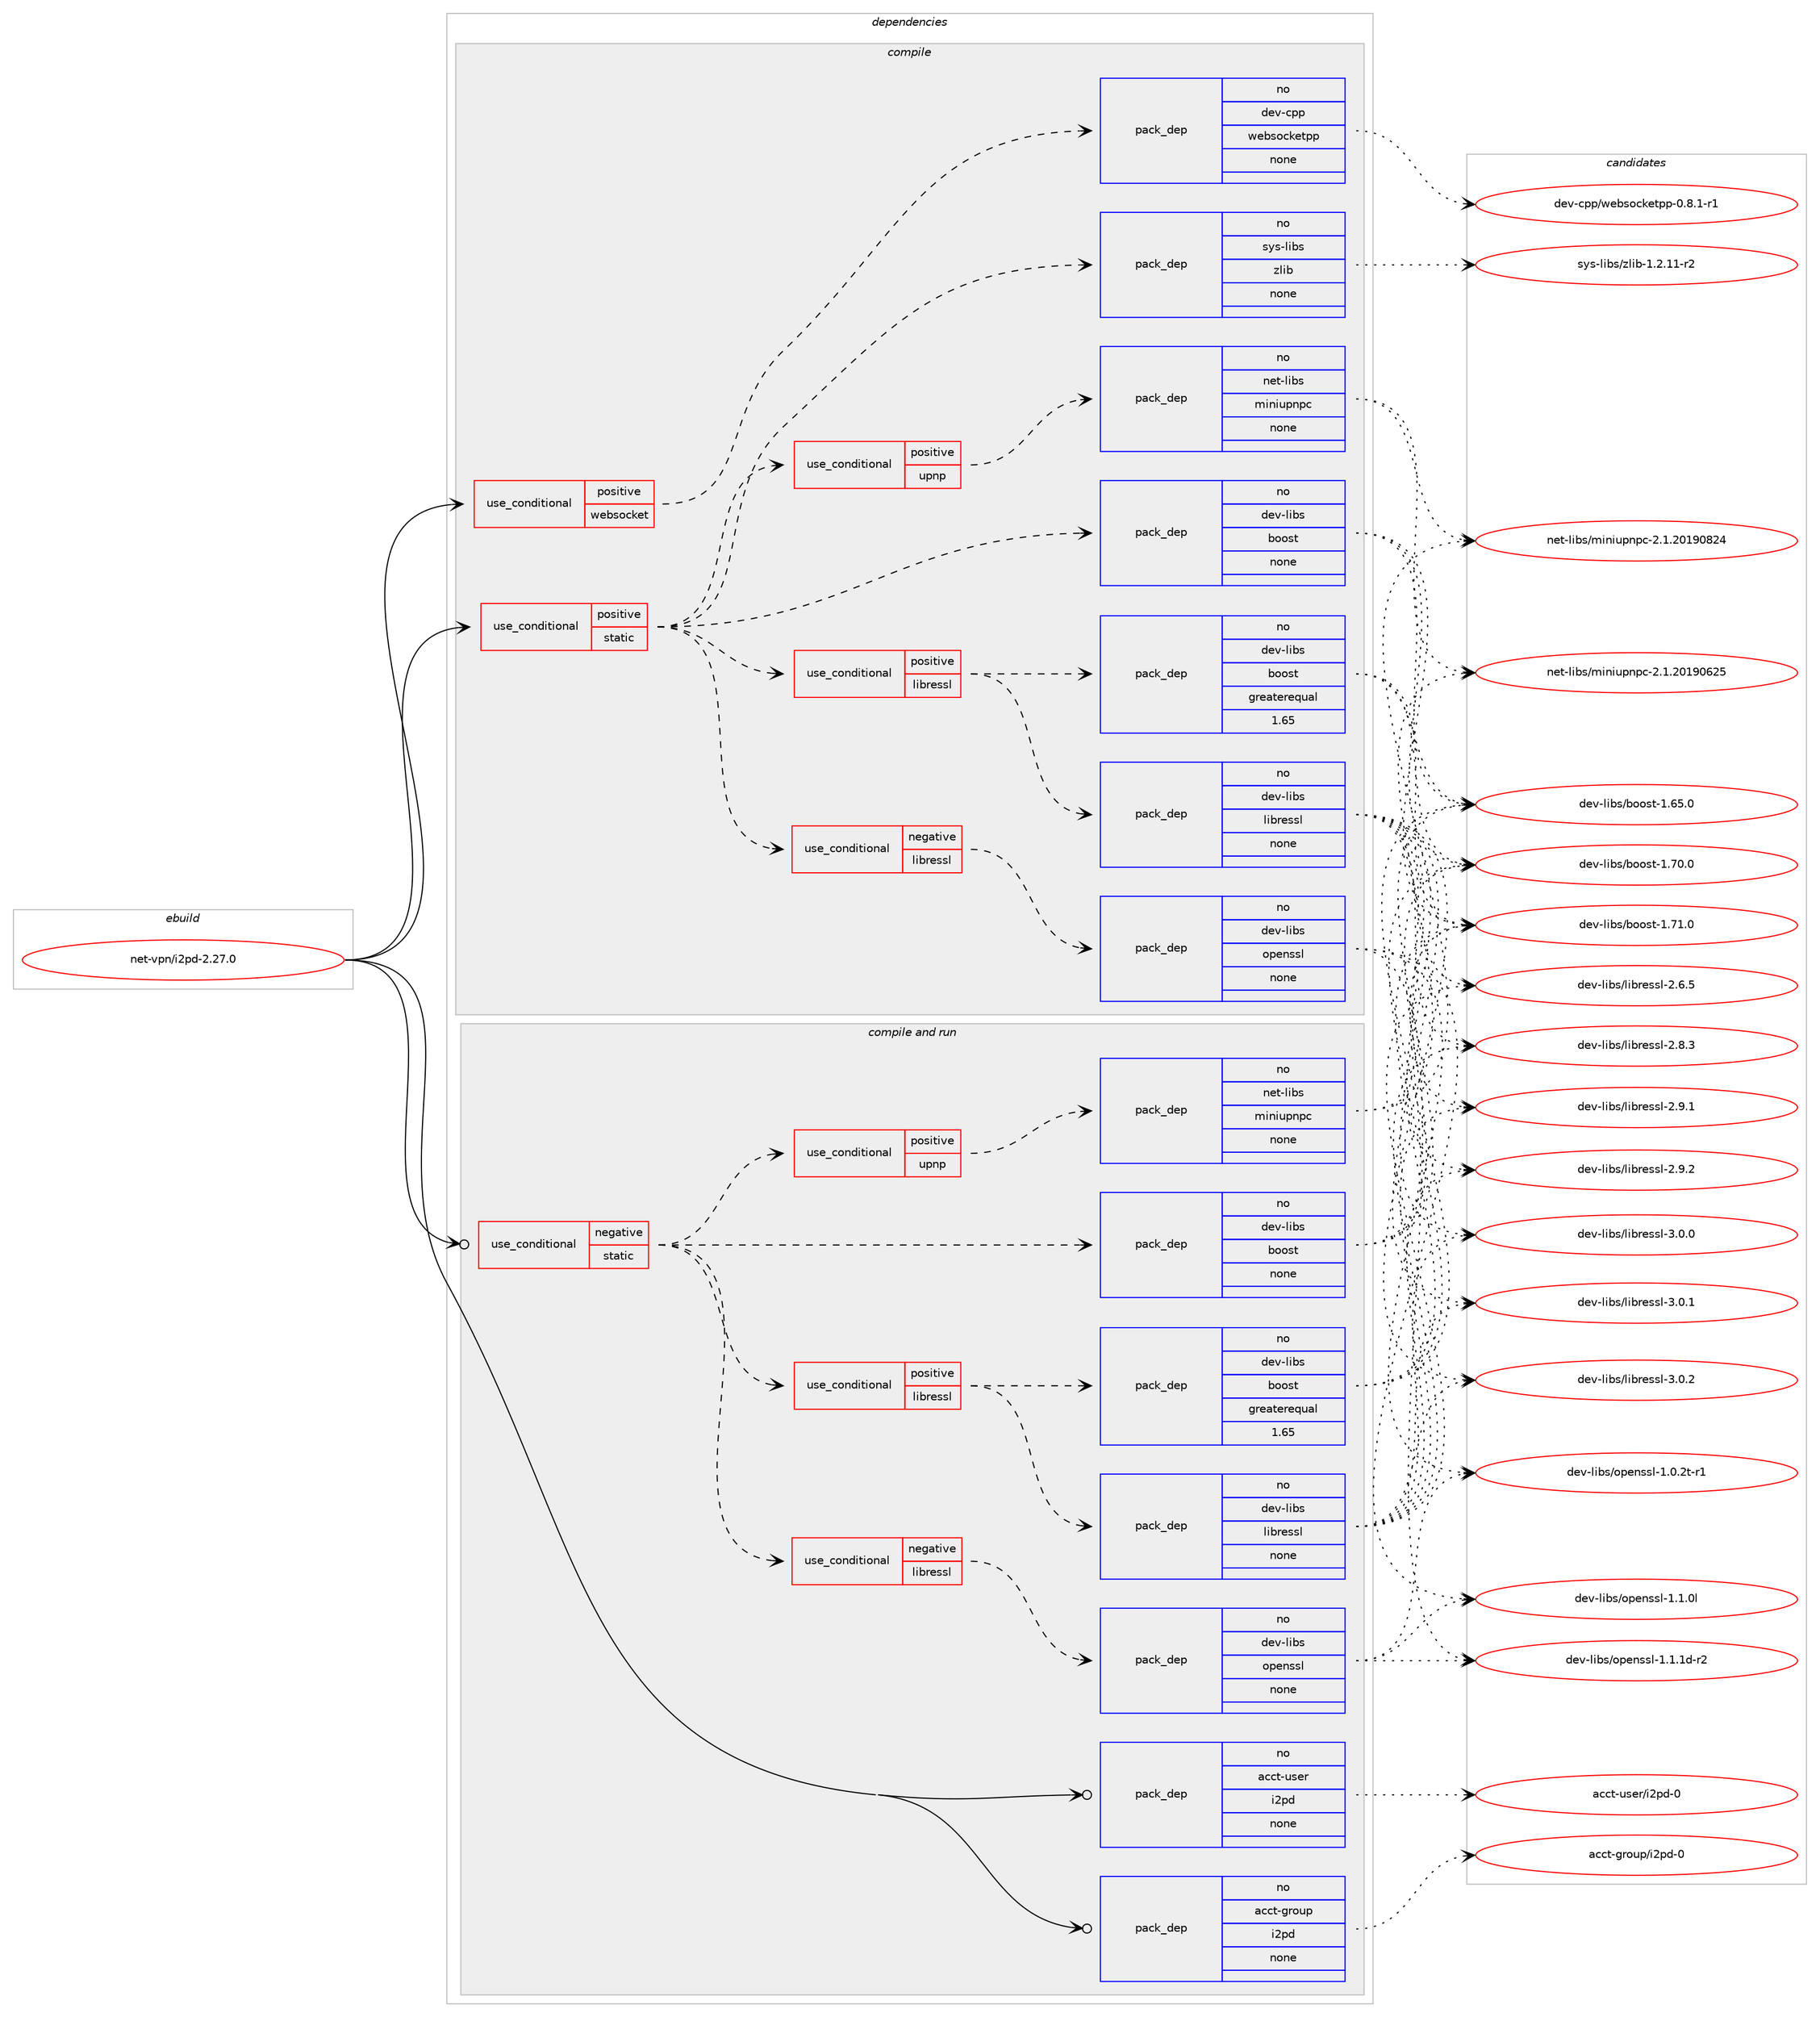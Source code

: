 digraph prolog {

# *************
# Graph options
# *************

newrank=true;
concentrate=true;
compound=true;
graph [rankdir=LR,fontname=Helvetica,fontsize=10,ranksep=1.5];#, ranksep=2.5, nodesep=0.2];
edge  [arrowhead=vee];
node  [fontname=Helvetica,fontsize=10];

# **********
# The ebuild
# **********

subgraph cluster_leftcol {
color=gray;
rank=same;
label=<<i>ebuild</i>>;
id [label="net-vpn/i2pd-2.27.0", color=red, width=4, href="../net-vpn/i2pd-2.27.0.svg"];
}

# ****************
# The dependencies
# ****************

subgraph cluster_midcol {
color=gray;
label=<<i>dependencies</i>>;
subgraph cluster_compile {
fillcolor="#eeeeee";
style=filled;
label=<<i>compile</i>>;
subgraph cond205497 {
dependency842808 [label=<<TABLE BORDER="0" CELLBORDER="1" CELLSPACING="0" CELLPADDING="4"><TR><TD ROWSPAN="3" CELLPADDING="10">use_conditional</TD></TR><TR><TD>positive</TD></TR><TR><TD>static</TD></TR></TABLE>>, shape=none, color=red];
subgraph pack622424 {
dependency842809 [label=<<TABLE BORDER="0" CELLBORDER="1" CELLSPACING="0" CELLPADDING="4" WIDTH="220"><TR><TD ROWSPAN="6" CELLPADDING="30">pack_dep</TD></TR><TR><TD WIDTH="110">no</TD></TR><TR><TD>dev-libs</TD></TR><TR><TD>boost</TD></TR><TR><TD>none</TD></TR><TR><TD></TD></TR></TABLE>>, shape=none, color=blue];
}
dependency842808:e -> dependency842809:w [weight=20,style="dashed",arrowhead="vee"];
subgraph cond205498 {
dependency842810 [label=<<TABLE BORDER="0" CELLBORDER="1" CELLSPACING="0" CELLPADDING="4"><TR><TD ROWSPAN="3" CELLPADDING="10">use_conditional</TD></TR><TR><TD>negative</TD></TR><TR><TD>libressl</TD></TR></TABLE>>, shape=none, color=red];
subgraph pack622425 {
dependency842811 [label=<<TABLE BORDER="0" CELLBORDER="1" CELLSPACING="0" CELLPADDING="4" WIDTH="220"><TR><TD ROWSPAN="6" CELLPADDING="30">pack_dep</TD></TR><TR><TD WIDTH="110">no</TD></TR><TR><TD>dev-libs</TD></TR><TR><TD>openssl</TD></TR><TR><TD>none</TD></TR><TR><TD></TD></TR></TABLE>>, shape=none, color=blue];
}
dependency842810:e -> dependency842811:w [weight=20,style="dashed",arrowhead="vee"];
}
dependency842808:e -> dependency842810:w [weight=20,style="dashed",arrowhead="vee"];
subgraph cond205499 {
dependency842812 [label=<<TABLE BORDER="0" CELLBORDER="1" CELLSPACING="0" CELLPADDING="4"><TR><TD ROWSPAN="3" CELLPADDING="10">use_conditional</TD></TR><TR><TD>positive</TD></TR><TR><TD>libressl</TD></TR></TABLE>>, shape=none, color=red];
subgraph pack622426 {
dependency842813 [label=<<TABLE BORDER="0" CELLBORDER="1" CELLSPACING="0" CELLPADDING="4" WIDTH="220"><TR><TD ROWSPAN="6" CELLPADDING="30">pack_dep</TD></TR><TR><TD WIDTH="110">no</TD></TR><TR><TD>dev-libs</TD></TR><TR><TD>libressl</TD></TR><TR><TD>none</TD></TR><TR><TD></TD></TR></TABLE>>, shape=none, color=blue];
}
dependency842812:e -> dependency842813:w [weight=20,style="dashed",arrowhead="vee"];
subgraph pack622427 {
dependency842814 [label=<<TABLE BORDER="0" CELLBORDER="1" CELLSPACING="0" CELLPADDING="4" WIDTH="220"><TR><TD ROWSPAN="6" CELLPADDING="30">pack_dep</TD></TR><TR><TD WIDTH="110">no</TD></TR><TR><TD>dev-libs</TD></TR><TR><TD>boost</TD></TR><TR><TD>greaterequal</TD></TR><TR><TD>1.65</TD></TR></TABLE>>, shape=none, color=blue];
}
dependency842812:e -> dependency842814:w [weight=20,style="dashed",arrowhead="vee"];
}
dependency842808:e -> dependency842812:w [weight=20,style="dashed",arrowhead="vee"];
subgraph pack622428 {
dependency842815 [label=<<TABLE BORDER="0" CELLBORDER="1" CELLSPACING="0" CELLPADDING="4" WIDTH="220"><TR><TD ROWSPAN="6" CELLPADDING="30">pack_dep</TD></TR><TR><TD WIDTH="110">no</TD></TR><TR><TD>sys-libs</TD></TR><TR><TD>zlib</TD></TR><TR><TD>none</TD></TR><TR><TD></TD></TR></TABLE>>, shape=none, color=blue];
}
dependency842808:e -> dependency842815:w [weight=20,style="dashed",arrowhead="vee"];
subgraph cond205500 {
dependency842816 [label=<<TABLE BORDER="0" CELLBORDER="1" CELLSPACING="0" CELLPADDING="4"><TR><TD ROWSPAN="3" CELLPADDING="10">use_conditional</TD></TR><TR><TD>positive</TD></TR><TR><TD>upnp</TD></TR></TABLE>>, shape=none, color=red];
subgraph pack622429 {
dependency842817 [label=<<TABLE BORDER="0" CELLBORDER="1" CELLSPACING="0" CELLPADDING="4" WIDTH="220"><TR><TD ROWSPAN="6" CELLPADDING="30">pack_dep</TD></TR><TR><TD WIDTH="110">no</TD></TR><TR><TD>net-libs</TD></TR><TR><TD>miniupnpc</TD></TR><TR><TD>none</TD></TR><TR><TD></TD></TR></TABLE>>, shape=none, color=blue];
}
dependency842816:e -> dependency842817:w [weight=20,style="dashed",arrowhead="vee"];
}
dependency842808:e -> dependency842816:w [weight=20,style="dashed",arrowhead="vee"];
}
id:e -> dependency842808:w [weight=20,style="solid",arrowhead="vee"];
subgraph cond205501 {
dependency842818 [label=<<TABLE BORDER="0" CELLBORDER="1" CELLSPACING="0" CELLPADDING="4"><TR><TD ROWSPAN="3" CELLPADDING="10">use_conditional</TD></TR><TR><TD>positive</TD></TR><TR><TD>websocket</TD></TR></TABLE>>, shape=none, color=red];
subgraph pack622430 {
dependency842819 [label=<<TABLE BORDER="0" CELLBORDER="1" CELLSPACING="0" CELLPADDING="4" WIDTH="220"><TR><TD ROWSPAN="6" CELLPADDING="30">pack_dep</TD></TR><TR><TD WIDTH="110">no</TD></TR><TR><TD>dev-cpp</TD></TR><TR><TD>websocketpp</TD></TR><TR><TD>none</TD></TR><TR><TD></TD></TR></TABLE>>, shape=none, color=blue];
}
dependency842818:e -> dependency842819:w [weight=20,style="dashed",arrowhead="vee"];
}
id:e -> dependency842818:w [weight=20,style="solid",arrowhead="vee"];
}
subgraph cluster_compileandrun {
fillcolor="#eeeeee";
style=filled;
label=<<i>compile and run</i>>;
subgraph cond205502 {
dependency842820 [label=<<TABLE BORDER="0" CELLBORDER="1" CELLSPACING="0" CELLPADDING="4"><TR><TD ROWSPAN="3" CELLPADDING="10">use_conditional</TD></TR><TR><TD>negative</TD></TR><TR><TD>static</TD></TR></TABLE>>, shape=none, color=red];
subgraph pack622431 {
dependency842821 [label=<<TABLE BORDER="0" CELLBORDER="1" CELLSPACING="0" CELLPADDING="4" WIDTH="220"><TR><TD ROWSPAN="6" CELLPADDING="30">pack_dep</TD></TR><TR><TD WIDTH="110">no</TD></TR><TR><TD>dev-libs</TD></TR><TR><TD>boost</TD></TR><TR><TD>none</TD></TR><TR><TD></TD></TR></TABLE>>, shape=none, color=blue];
}
dependency842820:e -> dependency842821:w [weight=20,style="dashed",arrowhead="vee"];
subgraph cond205503 {
dependency842822 [label=<<TABLE BORDER="0" CELLBORDER="1" CELLSPACING="0" CELLPADDING="4"><TR><TD ROWSPAN="3" CELLPADDING="10">use_conditional</TD></TR><TR><TD>negative</TD></TR><TR><TD>libressl</TD></TR></TABLE>>, shape=none, color=red];
subgraph pack622432 {
dependency842823 [label=<<TABLE BORDER="0" CELLBORDER="1" CELLSPACING="0" CELLPADDING="4" WIDTH="220"><TR><TD ROWSPAN="6" CELLPADDING="30">pack_dep</TD></TR><TR><TD WIDTH="110">no</TD></TR><TR><TD>dev-libs</TD></TR><TR><TD>openssl</TD></TR><TR><TD>none</TD></TR><TR><TD></TD></TR></TABLE>>, shape=none, color=blue];
}
dependency842822:e -> dependency842823:w [weight=20,style="dashed",arrowhead="vee"];
}
dependency842820:e -> dependency842822:w [weight=20,style="dashed",arrowhead="vee"];
subgraph cond205504 {
dependency842824 [label=<<TABLE BORDER="0" CELLBORDER="1" CELLSPACING="0" CELLPADDING="4"><TR><TD ROWSPAN="3" CELLPADDING="10">use_conditional</TD></TR><TR><TD>positive</TD></TR><TR><TD>libressl</TD></TR></TABLE>>, shape=none, color=red];
subgraph pack622433 {
dependency842825 [label=<<TABLE BORDER="0" CELLBORDER="1" CELLSPACING="0" CELLPADDING="4" WIDTH="220"><TR><TD ROWSPAN="6" CELLPADDING="30">pack_dep</TD></TR><TR><TD WIDTH="110">no</TD></TR><TR><TD>dev-libs</TD></TR><TR><TD>libressl</TD></TR><TR><TD>none</TD></TR><TR><TD></TD></TR></TABLE>>, shape=none, color=blue];
}
dependency842824:e -> dependency842825:w [weight=20,style="dashed",arrowhead="vee"];
subgraph pack622434 {
dependency842826 [label=<<TABLE BORDER="0" CELLBORDER="1" CELLSPACING="0" CELLPADDING="4" WIDTH="220"><TR><TD ROWSPAN="6" CELLPADDING="30">pack_dep</TD></TR><TR><TD WIDTH="110">no</TD></TR><TR><TD>dev-libs</TD></TR><TR><TD>boost</TD></TR><TR><TD>greaterequal</TD></TR><TR><TD>1.65</TD></TR></TABLE>>, shape=none, color=blue];
}
dependency842824:e -> dependency842826:w [weight=20,style="dashed",arrowhead="vee"];
}
dependency842820:e -> dependency842824:w [weight=20,style="dashed",arrowhead="vee"];
subgraph cond205505 {
dependency842827 [label=<<TABLE BORDER="0" CELLBORDER="1" CELLSPACING="0" CELLPADDING="4"><TR><TD ROWSPAN="3" CELLPADDING="10">use_conditional</TD></TR><TR><TD>positive</TD></TR><TR><TD>upnp</TD></TR></TABLE>>, shape=none, color=red];
subgraph pack622435 {
dependency842828 [label=<<TABLE BORDER="0" CELLBORDER="1" CELLSPACING="0" CELLPADDING="4" WIDTH="220"><TR><TD ROWSPAN="6" CELLPADDING="30">pack_dep</TD></TR><TR><TD WIDTH="110">no</TD></TR><TR><TD>net-libs</TD></TR><TR><TD>miniupnpc</TD></TR><TR><TD>none</TD></TR><TR><TD></TD></TR></TABLE>>, shape=none, color=blue];
}
dependency842827:e -> dependency842828:w [weight=20,style="dashed",arrowhead="vee"];
}
dependency842820:e -> dependency842827:w [weight=20,style="dashed",arrowhead="vee"];
}
id:e -> dependency842820:w [weight=20,style="solid",arrowhead="odotvee"];
subgraph pack622436 {
dependency842829 [label=<<TABLE BORDER="0" CELLBORDER="1" CELLSPACING="0" CELLPADDING="4" WIDTH="220"><TR><TD ROWSPAN="6" CELLPADDING="30">pack_dep</TD></TR><TR><TD WIDTH="110">no</TD></TR><TR><TD>acct-group</TD></TR><TR><TD>i2pd</TD></TR><TR><TD>none</TD></TR><TR><TD></TD></TR></TABLE>>, shape=none, color=blue];
}
id:e -> dependency842829:w [weight=20,style="solid",arrowhead="odotvee"];
subgraph pack622437 {
dependency842830 [label=<<TABLE BORDER="0" CELLBORDER="1" CELLSPACING="0" CELLPADDING="4" WIDTH="220"><TR><TD ROWSPAN="6" CELLPADDING="30">pack_dep</TD></TR><TR><TD WIDTH="110">no</TD></TR><TR><TD>acct-user</TD></TR><TR><TD>i2pd</TD></TR><TR><TD>none</TD></TR><TR><TD></TD></TR></TABLE>>, shape=none, color=blue];
}
id:e -> dependency842830:w [weight=20,style="solid",arrowhead="odotvee"];
}
subgraph cluster_run {
fillcolor="#eeeeee";
style=filled;
label=<<i>run</i>>;
}
}

# **************
# The candidates
# **************

subgraph cluster_choices {
rank=same;
color=gray;
label=<<i>candidates</i>>;

subgraph choice622424 {
color=black;
nodesep=1;
choice1001011184510810598115479811111111511645494654534648 [label="dev-libs/boost-1.65.0", color=red, width=4,href="../dev-libs/boost-1.65.0.svg"];
choice1001011184510810598115479811111111511645494655484648 [label="dev-libs/boost-1.70.0", color=red, width=4,href="../dev-libs/boost-1.70.0.svg"];
choice1001011184510810598115479811111111511645494655494648 [label="dev-libs/boost-1.71.0", color=red, width=4,href="../dev-libs/boost-1.71.0.svg"];
dependency842809:e -> choice1001011184510810598115479811111111511645494654534648:w [style=dotted,weight="100"];
dependency842809:e -> choice1001011184510810598115479811111111511645494655484648:w [style=dotted,weight="100"];
dependency842809:e -> choice1001011184510810598115479811111111511645494655494648:w [style=dotted,weight="100"];
}
subgraph choice622425 {
color=black;
nodesep=1;
choice1001011184510810598115471111121011101151151084549464846501164511449 [label="dev-libs/openssl-1.0.2t-r1", color=red, width=4,href="../dev-libs/openssl-1.0.2t-r1.svg"];
choice100101118451081059811547111112101110115115108454946494648108 [label="dev-libs/openssl-1.1.0l", color=red, width=4,href="../dev-libs/openssl-1.1.0l.svg"];
choice1001011184510810598115471111121011101151151084549464946491004511450 [label="dev-libs/openssl-1.1.1d-r2", color=red, width=4,href="../dev-libs/openssl-1.1.1d-r2.svg"];
dependency842811:e -> choice1001011184510810598115471111121011101151151084549464846501164511449:w [style=dotted,weight="100"];
dependency842811:e -> choice100101118451081059811547111112101110115115108454946494648108:w [style=dotted,weight="100"];
dependency842811:e -> choice1001011184510810598115471111121011101151151084549464946491004511450:w [style=dotted,weight="100"];
}
subgraph choice622426 {
color=black;
nodesep=1;
choice10010111845108105981154710810598114101115115108455046544653 [label="dev-libs/libressl-2.6.5", color=red, width=4,href="../dev-libs/libressl-2.6.5.svg"];
choice10010111845108105981154710810598114101115115108455046564651 [label="dev-libs/libressl-2.8.3", color=red, width=4,href="../dev-libs/libressl-2.8.3.svg"];
choice10010111845108105981154710810598114101115115108455046574649 [label="dev-libs/libressl-2.9.1", color=red, width=4,href="../dev-libs/libressl-2.9.1.svg"];
choice10010111845108105981154710810598114101115115108455046574650 [label="dev-libs/libressl-2.9.2", color=red, width=4,href="../dev-libs/libressl-2.9.2.svg"];
choice10010111845108105981154710810598114101115115108455146484648 [label="dev-libs/libressl-3.0.0", color=red, width=4,href="../dev-libs/libressl-3.0.0.svg"];
choice10010111845108105981154710810598114101115115108455146484649 [label="dev-libs/libressl-3.0.1", color=red, width=4,href="../dev-libs/libressl-3.0.1.svg"];
choice10010111845108105981154710810598114101115115108455146484650 [label="dev-libs/libressl-3.0.2", color=red, width=4,href="../dev-libs/libressl-3.0.2.svg"];
dependency842813:e -> choice10010111845108105981154710810598114101115115108455046544653:w [style=dotted,weight="100"];
dependency842813:e -> choice10010111845108105981154710810598114101115115108455046564651:w [style=dotted,weight="100"];
dependency842813:e -> choice10010111845108105981154710810598114101115115108455046574649:w [style=dotted,weight="100"];
dependency842813:e -> choice10010111845108105981154710810598114101115115108455046574650:w [style=dotted,weight="100"];
dependency842813:e -> choice10010111845108105981154710810598114101115115108455146484648:w [style=dotted,weight="100"];
dependency842813:e -> choice10010111845108105981154710810598114101115115108455146484649:w [style=dotted,weight="100"];
dependency842813:e -> choice10010111845108105981154710810598114101115115108455146484650:w [style=dotted,weight="100"];
}
subgraph choice622427 {
color=black;
nodesep=1;
choice1001011184510810598115479811111111511645494654534648 [label="dev-libs/boost-1.65.0", color=red, width=4,href="../dev-libs/boost-1.65.0.svg"];
choice1001011184510810598115479811111111511645494655484648 [label="dev-libs/boost-1.70.0", color=red, width=4,href="../dev-libs/boost-1.70.0.svg"];
choice1001011184510810598115479811111111511645494655494648 [label="dev-libs/boost-1.71.0", color=red, width=4,href="../dev-libs/boost-1.71.0.svg"];
dependency842814:e -> choice1001011184510810598115479811111111511645494654534648:w [style=dotted,weight="100"];
dependency842814:e -> choice1001011184510810598115479811111111511645494655484648:w [style=dotted,weight="100"];
dependency842814:e -> choice1001011184510810598115479811111111511645494655494648:w [style=dotted,weight="100"];
}
subgraph choice622428 {
color=black;
nodesep=1;
choice11512111545108105981154712210810598454946504649494511450 [label="sys-libs/zlib-1.2.11-r2", color=red, width=4,href="../sys-libs/zlib-1.2.11-r2.svg"];
dependency842815:e -> choice11512111545108105981154712210810598454946504649494511450:w [style=dotted,weight="100"];
}
subgraph choice622429 {
color=black;
nodesep=1;
choice1101011164510810598115471091051101051171121101129945504649465048495748545053 [label="net-libs/miniupnpc-2.1.20190625", color=red, width=4,href="../net-libs/miniupnpc-2.1.20190625.svg"];
choice1101011164510810598115471091051101051171121101129945504649465048495748565052 [label="net-libs/miniupnpc-2.1.20190824", color=red, width=4,href="../net-libs/miniupnpc-2.1.20190824.svg"];
dependency842817:e -> choice1101011164510810598115471091051101051171121101129945504649465048495748545053:w [style=dotted,weight="100"];
dependency842817:e -> choice1101011164510810598115471091051101051171121101129945504649465048495748565052:w [style=dotted,weight="100"];
}
subgraph choice622430 {
color=black;
nodesep=1;
choice10010111845991121124711910198115111991071011161121124548465646494511449 [label="dev-cpp/websocketpp-0.8.1-r1", color=red, width=4,href="../dev-cpp/websocketpp-0.8.1-r1.svg"];
dependency842819:e -> choice10010111845991121124711910198115111991071011161121124548465646494511449:w [style=dotted,weight="100"];
}
subgraph choice622431 {
color=black;
nodesep=1;
choice1001011184510810598115479811111111511645494654534648 [label="dev-libs/boost-1.65.0", color=red, width=4,href="../dev-libs/boost-1.65.0.svg"];
choice1001011184510810598115479811111111511645494655484648 [label="dev-libs/boost-1.70.0", color=red, width=4,href="../dev-libs/boost-1.70.0.svg"];
choice1001011184510810598115479811111111511645494655494648 [label="dev-libs/boost-1.71.0", color=red, width=4,href="../dev-libs/boost-1.71.0.svg"];
dependency842821:e -> choice1001011184510810598115479811111111511645494654534648:w [style=dotted,weight="100"];
dependency842821:e -> choice1001011184510810598115479811111111511645494655484648:w [style=dotted,weight="100"];
dependency842821:e -> choice1001011184510810598115479811111111511645494655494648:w [style=dotted,weight="100"];
}
subgraph choice622432 {
color=black;
nodesep=1;
choice1001011184510810598115471111121011101151151084549464846501164511449 [label="dev-libs/openssl-1.0.2t-r1", color=red, width=4,href="../dev-libs/openssl-1.0.2t-r1.svg"];
choice100101118451081059811547111112101110115115108454946494648108 [label="dev-libs/openssl-1.1.0l", color=red, width=4,href="../dev-libs/openssl-1.1.0l.svg"];
choice1001011184510810598115471111121011101151151084549464946491004511450 [label="dev-libs/openssl-1.1.1d-r2", color=red, width=4,href="../dev-libs/openssl-1.1.1d-r2.svg"];
dependency842823:e -> choice1001011184510810598115471111121011101151151084549464846501164511449:w [style=dotted,weight="100"];
dependency842823:e -> choice100101118451081059811547111112101110115115108454946494648108:w [style=dotted,weight="100"];
dependency842823:e -> choice1001011184510810598115471111121011101151151084549464946491004511450:w [style=dotted,weight="100"];
}
subgraph choice622433 {
color=black;
nodesep=1;
choice10010111845108105981154710810598114101115115108455046544653 [label="dev-libs/libressl-2.6.5", color=red, width=4,href="../dev-libs/libressl-2.6.5.svg"];
choice10010111845108105981154710810598114101115115108455046564651 [label="dev-libs/libressl-2.8.3", color=red, width=4,href="../dev-libs/libressl-2.8.3.svg"];
choice10010111845108105981154710810598114101115115108455046574649 [label="dev-libs/libressl-2.9.1", color=red, width=4,href="../dev-libs/libressl-2.9.1.svg"];
choice10010111845108105981154710810598114101115115108455046574650 [label="dev-libs/libressl-2.9.2", color=red, width=4,href="../dev-libs/libressl-2.9.2.svg"];
choice10010111845108105981154710810598114101115115108455146484648 [label="dev-libs/libressl-3.0.0", color=red, width=4,href="../dev-libs/libressl-3.0.0.svg"];
choice10010111845108105981154710810598114101115115108455146484649 [label="dev-libs/libressl-3.0.1", color=red, width=4,href="../dev-libs/libressl-3.0.1.svg"];
choice10010111845108105981154710810598114101115115108455146484650 [label="dev-libs/libressl-3.0.2", color=red, width=4,href="../dev-libs/libressl-3.0.2.svg"];
dependency842825:e -> choice10010111845108105981154710810598114101115115108455046544653:w [style=dotted,weight="100"];
dependency842825:e -> choice10010111845108105981154710810598114101115115108455046564651:w [style=dotted,weight="100"];
dependency842825:e -> choice10010111845108105981154710810598114101115115108455046574649:w [style=dotted,weight="100"];
dependency842825:e -> choice10010111845108105981154710810598114101115115108455046574650:w [style=dotted,weight="100"];
dependency842825:e -> choice10010111845108105981154710810598114101115115108455146484648:w [style=dotted,weight="100"];
dependency842825:e -> choice10010111845108105981154710810598114101115115108455146484649:w [style=dotted,weight="100"];
dependency842825:e -> choice10010111845108105981154710810598114101115115108455146484650:w [style=dotted,weight="100"];
}
subgraph choice622434 {
color=black;
nodesep=1;
choice1001011184510810598115479811111111511645494654534648 [label="dev-libs/boost-1.65.0", color=red, width=4,href="../dev-libs/boost-1.65.0.svg"];
choice1001011184510810598115479811111111511645494655484648 [label="dev-libs/boost-1.70.0", color=red, width=4,href="../dev-libs/boost-1.70.0.svg"];
choice1001011184510810598115479811111111511645494655494648 [label="dev-libs/boost-1.71.0", color=red, width=4,href="../dev-libs/boost-1.71.0.svg"];
dependency842826:e -> choice1001011184510810598115479811111111511645494654534648:w [style=dotted,weight="100"];
dependency842826:e -> choice1001011184510810598115479811111111511645494655484648:w [style=dotted,weight="100"];
dependency842826:e -> choice1001011184510810598115479811111111511645494655494648:w [style=dotted,weight="100"];
}
subgraph choice622435 {
color=black;
nodesep=1;
choice1101011164510810598115471091051101051171121101129945504649465048495748545053 [label="net-libs/miniupnpc-2.1.20190625", color=red, width=4,href="../net-libs/miniupnpc-2.1.20190625.svg"];
choice1101011164510810598115471091051101051171121101129945504649465048495748565052 [label="net-libs/miniupnpc-2.1.20190824", color=red, width=4,href="../net-libs/miniupnpc-2.1.20190824.svg"];
dependency842828:e -> choice1101011164510810598115471091051101051171121101129945504649465048495748545053:w [style=dotted,weight="100"];
dependency842828:e -> choice1101011164510810598115471091051101051171121101129945504649465048495748565052:w [style=dotted,weight="100"];
}
subgraph choice622436 {
color=black;
nodesep=1;
choice9799991164510311411111711247105501121004548 [label="acct-group/i2pd-0", color=red, width=4,href="../acct-group/i2pd-0.svg"];
dependency842829:e -> choice9799991164510311411111711247105501121004548:w [style=dotted,weight="100"];
}
subgraph choice622437 {
color=black;
nodesep=1;
choice9799991164511711510111447105501121004548 [label="acct-user/i2pd-0", color=red, width=4,href="../acct-user/i2pd-0.svg"];
dependency842830:e -> choice9799991164511711510111447105501121004548:w [style=dotted,weight="100"];
}
}

}
